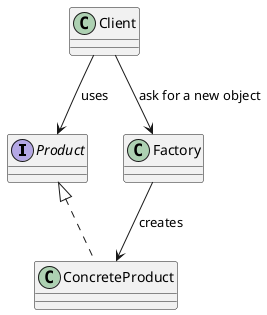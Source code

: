@startuml
Interface Product
Class Client
Class ConcreteProduct
Class Factory

Client --> Product : uses
Client --> Factory : ask for a new object
Product <|.. ConcreteProduct
Factory --> ConcreteProduct : creates
@enduml
